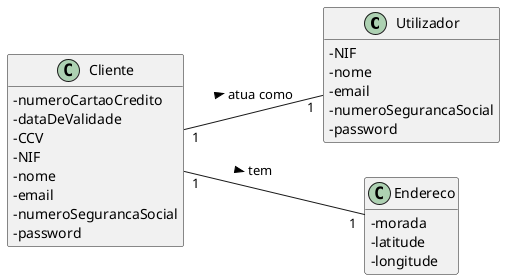 @startuml
skinparam classAttributeIconSize 0
hide methods
left to right direction

class Utilizador {
  -NIF
  -nome
  -email
  -numeroSegurancaSocial
  -password
}

class Endereco {
  -morada
  -latitude
  -longitude
}

class Cliente {
  -numeroCartaoCredito
  -dataDeValidade
  -CCV
  -NIF
  -nome
  -email
  -numeroSegurancaSocial
  -password
}

Cliente "1" -- "1" Endereco: tem >
Cliente "1" -- "1" Utilizador: atua como >

@enduml
